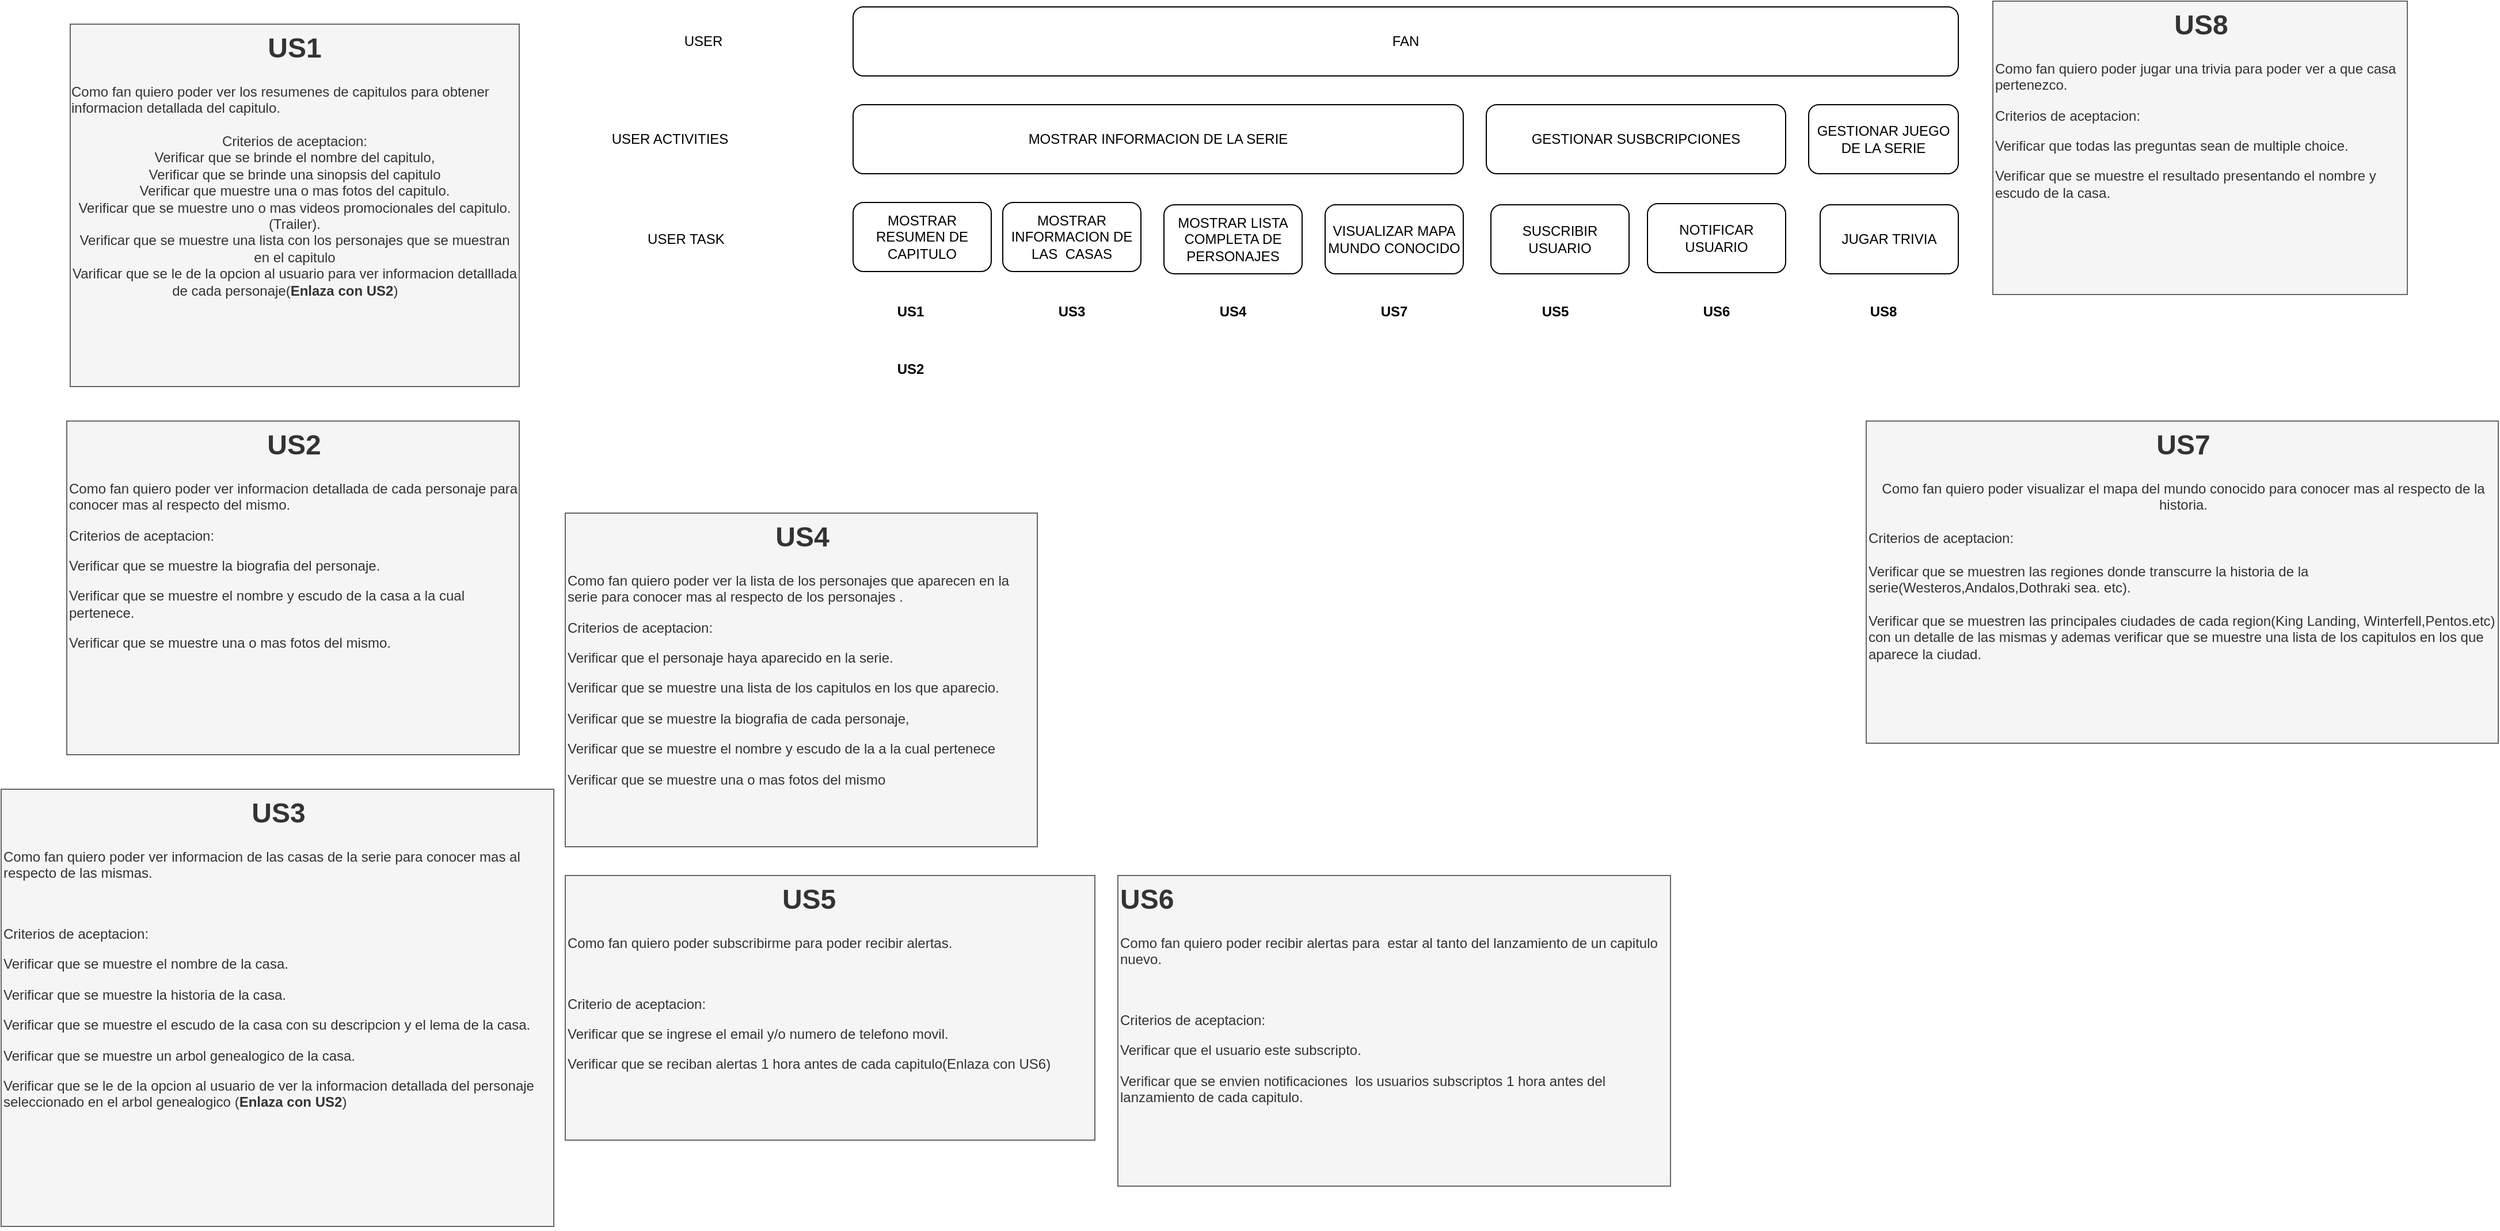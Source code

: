 <mxfile version="24.4.8" type="device">
  <diagram name="Página-1" id="yrzIAZB3CMvv_FAXaPXJ">
    <mxGraphModel dx="2261" dy="844" grid="1" gridSize="10" guides="1" tooltips="1" connect="1" arrows="1" fold="1" page="1" pageScale="1" pageWidth="827" pageHeight="1169" math="0" shadow="0">
      <root>
        <mxCell id="0" />
        <mxCell id="1" parent="0" />
        <mxCell id="w8uSzk15kXdC-I1FTajc-1" value="FAN" style="rounded=1;whiteSpace=wrap;html=1;" vertex="1" parent="1">
          <mxGeometry x="270" y="30" width="960" height="60" as="geometry" />
        </mxCell>
        <mxCell id="w8uSzk15kXdC-I1FTajc-3" value="MOSTRAR INFORMACION DE LA SERIE" style="rounded=1;whiteSpace=wrap;html=1;" vertex="1" parent="1">
          <mxGeometry x="270" y="115" width="530" height="60" as="geometry" />
        </mxCell>
        <mxCell id="w8uSzk15kXdC-I1FTajc-4" value="USER" style="text;html=1;align=center;verticalAlign=middle;whiteSpace=wrap;rounded=0;" vertex="1" parent="1">
          <mxGeometry x="110" y="45" width="60" height="30" as="geometry" />
        </mxCell>
        <mxCell id="w8uSzk15kXdC-I1FTajc-5" value="USER ACTIVITIES" style="text;html=1;align=center;verticalAlign=middle;whiteSpace=wrap;rounded=0;" vertex="1" parent="1">
          <mxGeometry x="51" y="130" width="120" height="30" as="geometry" />
        </mxCell>
        <mxCell id="w8uSzk15kXdC-I1FTajc-7" value="USER TASK" style="text;html=1;align=center;verticalAlign=middle;whiteSpace=wrap;rounded=0;" vertex="1" parent="1">
          <mxGeometry x="60" y="217" width="130" height="30" as="geometry" />
        </mxCell>
        <mxCell id="w8uSzk15kXdC-I1FTajc-8" value="GESTIONAR SUSBCRIPCIONES" style="rounded=1;whiteSpace=wrap;html=1;" vertex="1" parent="1">
          <mxGeometry x="820" y="115" width="260" height="60" as="geometry" />
        </mxCell>
        <mxCell id="w8uSzk15kXdC-I1FTajc-10" value="MOSTRAR RESUMEN DE CAPITULO" style="rounded=1;whiteSpace=wrap;html=1;" vertex="1" parent="1">
          <mxGeometry x="270" y="200" width="120" height="60" as="geometry" />
        </mxCell>
        <mxCell id="w8uSzk15kXdC-I1FTajc-11" value="&lt;b&gt;US1&lt;/b&gt;" style="text;html=1;align=center;verticalAlign=middle;whiteSpace=wrap;rounded=0;" vertex="1" parent="1">
          <mxGeometry x="290" y="280" width="60" height="30" as="geometry" />
        </mxCell>
        <mxCell id="w8uSzk15kXdC-I1FTajc-12" value="&lt;b&gt;US2&lt;/b&gt;" style="text;html=1;align=center;verticalAlign=middle;whiteSpace=wrap;rounded=0;" vertex="1" parent="1">
          <mxGeometry x="290" y="330" width="60" height="30" as="geometry" />
        </mxCell>
        <mxCell id="w8uSzk15kXdC-I1FTajc-13" value="&lt;h1 style=&quot;margin-top: 0px;&quot;&gt;US1&lt;/h1&gt;&lt;div style=&quot;text-align: left;&quot;&gt;Como fan quiero poder ver los resumenes de capitulos para obtener informacion detallada del capitulo.&lt;/div&gt;&lt;div style=&quot;text-align: left;&quot;&gt;&lt;br&gt;&lt;/div&gt;&lt;div style=&quot;&quot;&gt;Criterios de aceptacion:&lt;/div&gt;&lt;div style=&quot;&quot;&gt;Verificar que se brinde el nombre del capitulo,&lt;/div&gt;&lt;div style=&quot;&quot;&gt;Verificar que se brinde una sinopsis del capitulo&lt;/div&gt;&lt;div style=&quot;&quot;&gt;Verificar que muestre una o mas fotos del capitulo.&lt;/div&gt;&lt;div style=&quot;&quot;&gt;Verificar que se muestre uno o mas videos promocionales del capitulo. (Trailer).&lt;/div&gt;&lt;div style=&quot;&quot;&gt;Verificar que se muestre una lista con los personajes que se muestran en el capitulo&lt;/div&gt;&lt;div style=&quot;&quot;&gt;Varificar que se le de la opcion al usuario para ver informacion detalllada de cada personaje(&lt;b&gt;Enlaza con US2&lt;/b&gt;)&amp;nbsp; &amp;nbsp; &amp;nbsp;&lt;/div&gt;" style="text;html=1;whiteSpace=wrap;overflow=hidden;rounded=0;align=center;fillColor=#f5f5f5;fontColor=#333333;strokeColor=#666666;" vertex="1" parent="1">
          <mxGeometry x="-410" y="45" width="390" height="315" as="geometry" />
        </mxCell>
        <mxCell id="w8uSzk15kXdC-I1FTajc-14" value="&lt;h1 style=&quot;text-align: center; margin-top: 0px;&quot;&gt;US2&lt;/h1&gt;&lt;p&gt;Como fan quiero poder ver informacion detallada de cada personaje para conocer mas al respecto del mismo.&lt;/p&gt;&lt;p&gt;Criterios de aceptacion:&lt;/p&gt;&lt;p&gt;Verificar que se muestre la biografia del personaje.&lt;/p&gt;&lt;p&gt;Verificar que se muestre el nombre y escudo de la casa a la cual pertenece.&lt;/p&gt;&lt;p&gt;Verificar que se muestre una o mas fotos del mismo.&lt;/p&gt;" style="text;html=1;whiteSpace=wrap;overflow=hidden;rounded=0;fillColor=#f5f5f5;fontColor=#333333;strokeColor=#666666;" vertex="1" parent="1">
          <mxGeometry x="-413" y="390" width="393" height="290" as="geometry" />
        </mxCell>
        <mxCell id="w8uSzk15kXdC-I1FTajc-15" value="MOSTRAR INFORMACION DE LAS&amp;nbsp; CASAS" style="rounded=1;whiteSpace=wrap;html=1;" vertex="1" parent="1">
          <mxGeometry x="400" y="200" width="120" height="60" as="geometry" />
        </mxCell>
        <mxCell id="w8uSzk15kXdC-I1FTajc-16" value="&lt;h1 style=&quot;text-align: center; margin-top: 0px;&quot;&gt;US3&lt;/h1&gt;&lt;p&gt;Como fan quiero poder ver informacion de las casas de la serie para conocer mas al respecto de las mismas.&lt;/p&gt;&lt;p&gt;&lt;br&gt;&lt;/p&gt;&lt;p&gt;Criterios de aceptacion:&lt;/p&gt;&lt;p&gt;Verificar que se muestre el nombre de la casa.&lt;/p&gt;&lt;p&gt;Verificar que se muestre la historia de la casa.&lt;/p&gt;&lt;p&gt;Verificar que se muestre el escudo de la casa con su descripcion y el lema de la casa.&lt;/p&gt;&lt;p&gt;Verificar que se muestre un arbol genealogico de la casa.&lt;/p&gt;&lt;p&gt;Verificar que se le de la opcion al usuario de ver la informacion detallada del personaje seleccionado en el arbol genealogico (&lt;b&gt;Enlaza con US2&lt;/b&gt;)&lt;/p&gt;" style="text;html=1;whiteSpace=wrap;overflow=hidden;rounded=0;fillColor=#f5f5f5;fontColor=#333333;strokeColor=#666666;" vertex="1" parent="1">
          <mxGeometry x="-470" y="710" width="480" height="380" as="geometry" />
        </mxCell>
        <mxCell id="w8uSzk15kXdC-I1FTajc-17" value="&lt;b&gt;US3&lt;/b&gt;" style="text;html=1;align=center;verticalAlign=middle;whiteSpace=wrap;rounded=0;" vertex="1" parent="1">
          <mxGeometry x="430" y="280" width="60" height="30" as="geometry" />
        </mxCell>
        <mxCell id="w8uSzk15kXdC-I1FTajc-18" value="MOSTRAR LISTA COMPLETA DE PERSONAJES" style="rounded=1;whiteSpace=wrap;html=1;" vertex="1" parent="1">
          <mxGeometry x="540" y="202" width="120" height="60" as="geometry" />
        </mxCell>
        <mxCell id="w8uSzk15kXdC-I1FTajc-19" value="&lt;b&gt;US4&lt;/b&gt;" style="text;html=1;align=center;verticalAlign=middle;whiteSpace=wrap;rounded=0;" vertex="1" parent="1">
          <mxGeometry x="570" y="280" width="60" height="30" as="geometry" />
        </mxCell>
        <mxCell id="w8uSzk15kXdC-I1FTajc-20" value="&lt;h1 style=&quot;text-align: center; margin-top: 0px;&quot;&gt;US4&lt;/h1&gt;&lt;p&gt;Como fan quiero poder ver la lista de los personajes que aparecen en la serie para conocer mas al respecto de los personajes .&lt;/p&gt;&lt;p&gt;Criterios de aceptacion:&lt;/p&gt;&lt;p&gt;Verificar que el personaje haya aparecido en la serie.&lt;/p&gt;&lt;p&gt;Verificar que se muestre una lista de los capitulos en los que aparecio.&lt;/p&gt;&lt;p&gt;Verificar que se muestre la biografia de cada personaje,&lt;/p&gt;&lt;p&gt;Verificar que se muestre el nombre y escudo de la a la cual pertenece&lt;/p&gt;&lt;p&gt;Verificar que se muestre una o mas fotos del mismo&lt;/p&gt;" style="text;html=1;whiteSpace=wrap;overflow=hidden;rounded=0;fillColor=#f5f5f5;fontColor=#333333;strokeColor=#666666;" vertex="1" parent="1">
          <mxGeometry x="20" y="470" width="410" height="290" as="geometry" />
        </mxCell>
        <mxCell id="w8uSzk15kXdC-I1FTajc-21" value="GESTIONAR JUEGO DE LA SERIE" style="rounded=1;whiteSpace=wrap;html=1;" vertex="1" parent="1">
          <mxGeometry x="1100" y="115" width="130" height="60" as="geometry" />
        </mxCell>
        <mxCell id="w8uSzk15kXdC-I1FTajc-23" value="SUSCRIBIR USUARIO" style="rounded=1;whiteSpace=wrap;html=1;" vertex="1" parent="1">
          <mxGeometry x="824" y="202" width="120" height="60" as="geometry" />
        </mxCell>
        <mxCell id="w8uSzk15kXdC-I1FTajc-24" value="&lt;b&gt;US5&lt;/b&gt;" style="text;html=1;align=center;verticalAlign=middle;whiteSpace=wrap;rounded=0;" vertex="1" parent="1">
          <mxGeometry x="850" y="280" width="60" height="30" as="geometry" />
        </mxCell>
        <mxCell id="w8uSzk15kXdC-I1FTajc-25" value="NOTIFICAR USUARIO" style="rounded=1;whiteSpace=wrap;html=1;" vertex="1" parent="1">
          <mxGeometry x="960" y="201" width="120" height="60" as="geometry" />
        </mxCell>
        <mxCell id="w8uSzk15kXdC-I1FTajc-26" value="VISUALIZAR MAPA MUNDO CONOCIDO" style="rounded=1;whiteSpace=wrap;html=1;" vertex="1" parent="1">
          <mxGeometry x="680" y="202" width="120" height="60" as="geometry" />
        </mxCell>
        <mxCell id="w8uSzk15kXdC-I1FTajc-27" value="&lt;b&gt;US6&lt;/b&gt;" style="text;html=1;align=center;verticalAlign=middle;whiteSpace=wrap;rounded=0;" vertex="1" parent="1">
          <mxGeometry x="990" y="280" width="60" height="30" as="geometry" />
        </mxCell>
        <mxCell id="w8uSzk15kXdC-I1FTajc-28" value="&lt;h1 style=&quot;text-align: center; margin-top: 0px;&quot;&gt;US5&lt;/h1&gt;&lt;p&gt;Como fan quiero poder subscribirme para poder recibir alertas.&lt;/p&gt;&lt;p&gt;&lt;br&gt;&lt;/p&gt;&lt;p&gt;Criterio de aceptacion:&amp;nbsp;&lt;/p&gt;&lt;p&gt;Verificar que se ingrese el email y/o numero de telefono movil.&lt;/p&gt;&lt;p&gt;Verificar que se reciban alertas 1 hora antes de cada capitulo(Enlaza con US6)&lt;/p&gt;&lt;p&gt;&lt;br&gt;&lt;/p&gt;" style="text;html=1;whiteSpace=wrap;overflow=hidden;rounded=0;fillColor=#f5f5f5;fontColor=#333333;strokeColor=#666666;" vertex="1" parent="1">
          <mxGeometry x="20" y="785" width="460" height="230" as="geometry" />
        </mxCell>
        <mxCell id="w8uSzk15kXdC-I1FTajc-29" value="&lt;h1 style=&quot;margin-top: 0px;&quot;&gt;US6&lt;/h1&gt;&lt;p&gt;Como fan quiero poder recibir alertas para&amp;nbsp; estar al tanto del lanzamiento de un capitulo nuevo.&lt;/p&gt;&lt;p&gt;&lt;br&gt;&lt;/p&gt;&lt;p&gt;Criterios de aceptacion:&lt;/p&gt;&lt;p&gt;Verificar que el usuario este subscripto.&lt;/p&gt;&lt;p&gt;Verificar que se envien notificaciones&amp;nbsp; los usuarios subscriptos 1 hora antes del lanzamiento de cada capitulo.&lt;/p&gt;" style="text;html=1;whiteSpace=wrap;overflow=hidden;rounded=0;fillColor=#f5f5f5;fontColor=#333333;strokeColor=#666666;" vertex="1" parent="1">
          <mxGeometry x="500" y="785" width="480" height="270" as="geometry" />
        </mxCell>
        <mxCell id="w8uSzk15kXdC-I1FTajc-30" value="&lt;b&gt;US7&lt;/b&gt;" style="text;html=1;align=center;verticalAlign=middle;whiteSpace=wrap;rounded=0;" vertex="1" parent="1">
          <mxGeometry x="710" y="280" width="60" height="30" as="geometry" />
        </mxCell>
        <mxCell id="w8uSzk15kXdC-I1FTajc-32" value="&lt;h1 style=&quot;text-align: center; margin-top: 0px;&quot;&gt;US7&lt;/h1&gt;&lt;div style=&quot;text-align: center;&quot;&gt;Como fan quiero poder visualizar el mapa del mundo conocido para conocer mas al respecto de la historia.&lt;/div&gt;&lt;div&gt;&lt;br&gt;&lt;/div&gt;&lt;div&gt;Criterios de aceptacion:&lt;/div&gt;&lt;div&gt;&lt;br&gt;&lt;/div&gt;&lt;div&gt;Verificar que se muestren las regiones donde transcurre la historia de la serie(Westeros,Andalos,Dothraki sea. etc).&lt;/div&gt;&lt;div&gt;&lt;br&gt;&lt;/div&gt;&lt;div&gt;Verificar que se muestren las principales ciudades de cada region(King Landing, Winterfell,Pentos.etc) con un detalle de las mismas y ademas&amp;nbsp;&lt;span style=&quot;background-color: initial;&quot;&gt;verificar que se muestre una lista de los capitulos en los que aparece la ciudad.&lt;/span&gt;&lt;/div&gt;&lt;div&gt;&lt;br&gt;&lt;/div&gt;" style="text;html=1;whiteSpace=wrap;overflow=hidden;rounded=0;fillColor=#f5f5f5;fontColor=#333333;strokeColor=#666666;" vertex="1" parent="1">
          <mxGeometry x="1150" y="390" width="549" height="280" as="geometry" />
        </mxCell>
        <mxCell id="w8uSzk15kXdC-I1FTajc-33" value="JUGAR TRIVIA" style="rounded=1;whiteSpace=wrap;html=1;" vertex="1" parent="1">
          <mxGeometry x="1110" y="202" width="120" height="60" as="geometry" />
        </mxCell>
        <mxCell id="w8uSzk15kXdC-I1FTajc-34" value="&lt;b&gt;US8&lt;/b&gt;" style="text;html=1;align=center;verticalAlign=middle;whiteSpace=wrap;rounded=0;" vertex="1" parent="1">
          <mxGeometry x="1135" y="280" width="60" height="30" as="geometry" />
        </mxCell>
        <mxCell id="w8uSzk15kXdC-I1FTajc-35" value="&lt;h1 style=&quot;text-align: center; margin-top: 0px;&quot;&gt;US8&lt;/h1&gt;&lt;p&gt;Como fan quiero poder jugar una trivia para poder ver a que casa pertenezco.&lt;/p&gt;&lt;p&gt;Criterios de aceptacion:&lt;/p&gt;&lt;p&gt;Verificar que todas las preguntas sean de multiple choice.&lt;/p&gt;&lt;p&gt;Verificar que se muestre el resultado presentando el nombre y escudo de la casa.&lt;/p&gt;" style="text;html=1;whiteSpace=wrap;overflow=hidden;rounded=0;fillColor=#f5f5f5;fontColor=#333333;strokeColor=#666666;" vertex="1" parent="1">
          <mxGeometry x="1260" y="25" width="360" height="255" as="geometry" />
        </mxCell>
      </root>
    </mxGraphModel>
  </diagram>
</mxfile>
